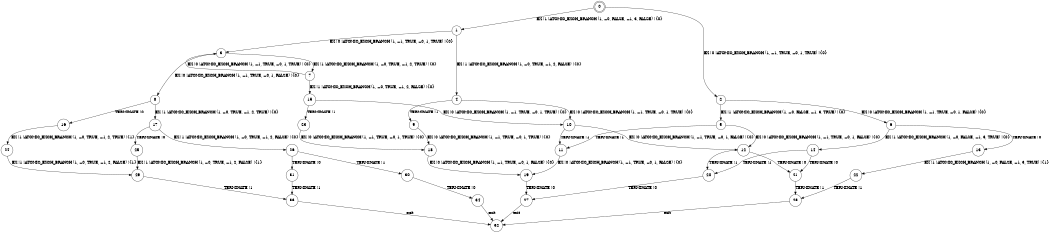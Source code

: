 digraph BCG {
size = "7, 10.5";
center = TRUE;
node [shape = circle];
0 [peripheries = 2];
0 -> 1 [label = "EX !1 !ATOMIC_EXCH_BRANCH (1, +0, FALSE, +1, 3, FALSE) !{0}"];
0 -> 2 [label = "EX !0 !ATOMIC_EXCH_BRANCH (1, +1, TRUE, +0, 1, TRUE) !{0}"];
1 -> 3 [label = "EX !0 !ATOMIC_EXCH_BRANCH (1, +1, TRUE, +0, 1, TRUE) !{0}"];
1 -> 4 [label = "EX !1 !ATOMIC_EXCH_BRANCH (1, +0, TRUE, +1, 2, FALSE) !{0}"];
2 -> 5 [label = "EX !1 !ATOMIC_EXCH_BRANCH (1, +0, FALSE, +1, 3, TRUE) !{0}"];
2 -> 6 [label = "EX !0 !ATOMIC_EXCH_BRANCH (1, +1, TRUE, +0, 1, FALSE) !{0}"];
3 -> 7 [label = "EX !1 !ATOMIC_EXCH_BRANCH (1, +0, TRUE, +1, 2, TRUE) !{0}"];
3 -> 8 [label = "EX !0 !ATOMIC_EXCH_BRANCH (1, +1, TRUE, +0, 1, FALSE) !{0}"];
4 -> 9 [label = "TERMINATE !1"];
4 -> 10 [label = "EX !0 !ATOMIC_EXCH_BRANCH (1, +1, TRUE, +0, 1, TRUE) !{0}"];
5 -> 11 [label = "TERMINATE !1"];
5 -> 12 [label = "EX !0 !ATOMIC_EXCH_BRANCH (1, +1, TRUE, +0, 1, FALSE) !{0}"];
6 -> 13 [label = "TERMINATE !0"];
6 -> 14 [label = "EX !1 !ATOMIC_EXCH_BRANCH (1, +0, FALSE, +1, 3, TRUE) !{0}"];
7 -> 15 [label = "EX !1 !ATOMIC_EXCH_BRANCH (1, +0, TRUE, +1, 2, FALSE) !{0}"];
7 -> 3 [label = "EX !0 !ATOMIC_EXCH_BRANCH (1, +1, TRUE, +0, 1, TRUE) !{0}"];
8 -> 16 [label = "TERMINATE !0"];
8 -> 17 [label = "EX !1 !ATOMIC_EXCH_BRANCH (1, +0, TRUE, +1, 2, TRUE) !{0}"];
9 -> 18 [label = "EX !0 !ATOMIC_EXCH_BRANCH (1, +1, TRUE, +0, 1, TRUE) !{0}"];
10 -> 11 [label = "TERMINATE !1"];
10 -> 12 [label = "EX !0 !ATOMIC_EXCH_BRANCH (1, +1, TRUE, +0, 1, FALSE) !{0}"];
11 -> 19 [label = "EX !0 !ATOMIC_EXCH_BRANCH (1, +1, TRUE, +0, 1, FALSE) !{0}"];
12 -> 20 [label = "TERMINATE !1"];
12 -> 21 [label = "TERMINATE !0"];
13 -> 22 [label = "EX !1 !ATOMIC_EXCH_BRANCH (1, +0, FALSE, +1, 3, TRUE) !{1}"];
14 -> 20 [label = "TERMINATE !1"];
14 -> 21 [label = "TERMINATE !0"];
15 -> 23 [label = "TERMINATE !1"];
15 -> 10 [label = "EX !0 !ATOMIC_EXCH_BRANCH (1, +1, TRUE, +0, 1, TRUE) !{0}"];
16 -> 24 [label = "EX !1 !ATOMIC_EXCH_BRANCH (1, +0, TRUE, +1, 2, TRUE) !{1}"];
17 -> 25 [label = "TERMINATE !0"];
17 -> 26 [label = "EX !1 !ATOMIC_EXCH_BRANCH (1, +0, TRUE, +1, 2, FALSE) !{0}"];
18 -> 19 [label = "EX !0 !ATOMIC_EXCH_BRANCH (1, +1, TRUE, +0, 1, FALSE) !{0}"];
19 -> 27 [label = "TERMINATE !0"];
20 -> 27 [label = "TERMINATE !0"];
21 -> 28 [label = "TERMINATE !1"];
22 -> 28 [label = "TERMINATE !1"];
23 -> 18 [label = "EX !0 !ATOMIC_EXCH_BRANCH (1, +1, TRUE, +0, 1, TRUE) !{0}"];
24 -> 29 [label = "EX !1 !ATOMIC_EXCH_BRANCH (1, +0, TRUE, +1, 2, FALSE) !{1}"];
25 -> 29 [label = "EX !1 !ATOMIC_EXCH_BRANCH (1, +0, TRUE, +1, 2, FALSE) !{1}"];
26 -> 30 [label = "TERMINATE !1"];
26 -> 31 [label = "TERMINATE !0"];
27 -> 32 [label = "exit"];
28 -> 32 [label = "exit"];
29 -> 33 [label = "TERMINATE !1"];
30 -> 34 [label = "TERMINATE !0"];
31 -> 33 [label = "TERMINATE !1"];
33 -> 32 [label = "exit"];
34 -> 32 [label = "exit"];
}
